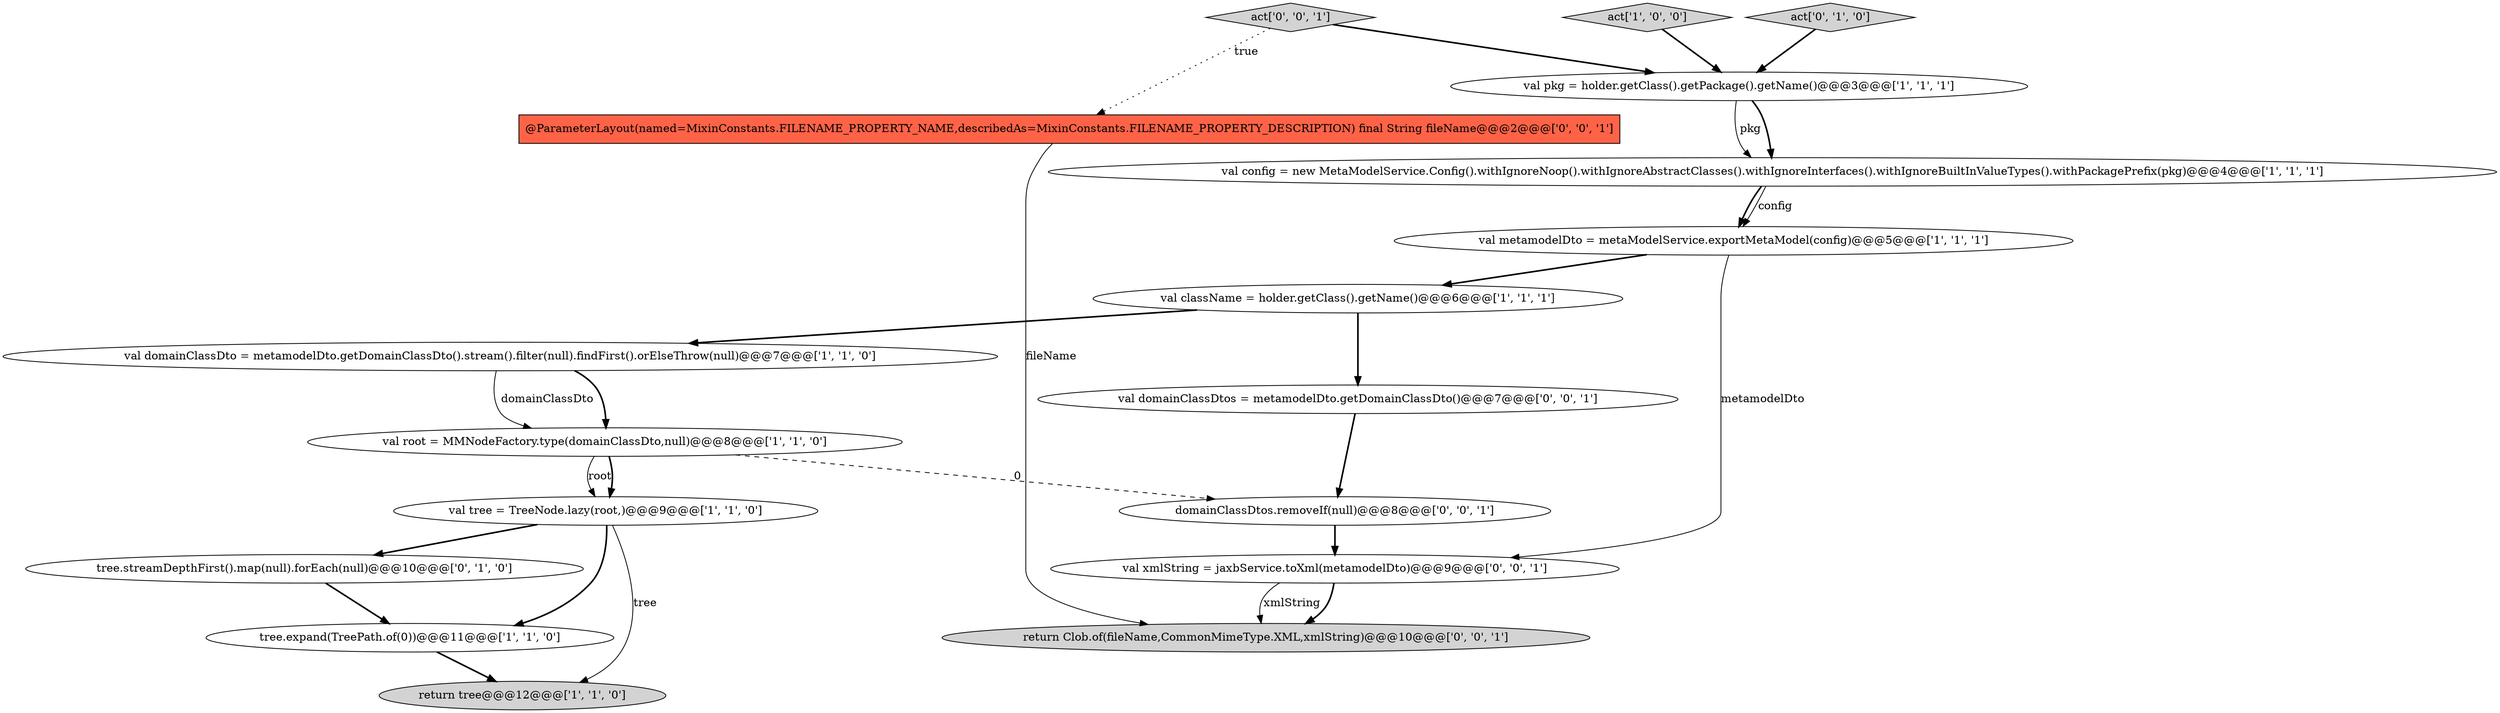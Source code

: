 digraph {
4 [style = filled, label = "tree.expand(TreePath.of(0))@@@11@@@['1', '1', '0']", fillcolor = white, shape = ellipse image = "AAA0AAABBB1BBB"];
1 [style = filled, label = "val pkg = holder.getClass().getPackage().getName()@@@3@@@['1', '1', '1']", fillcolor = white, shape = ellipse image = "AAA0AAABBB1BBB"];
15 [style = filled, label = "return Clob.of(fileName,CommonMimeType.XML,xmlString)@@@10@@@['0', '0', '1']", fillcolor = lightgray, shape = ellipse image = "AAA0AAABBB3BBB"];
16 [style = filled, label = "@ParameterLayout(named=MixinConstants.FILENAME_PROPERTY_NAME,describedAs=MixinConstants.FILENAME_PROPERTY_DESCRIPTION) final String fileName@@@2@@@['0', '0', '1']", fillcolor = tomato, shape = box image = "AAA0AAABBB3BBB"];
10 [style = filled, label = "act['0', '1', '0']", fillcolor = lightgray, shape = diamond image = "AAA0AAABBB2BBB"];
6 [style = filled, label = "val domainClassDto = metamodelDto.getDomainClassDto().stream().filter(null).findFirst().orElseThrow(null)@@@7@@@['1', '1', '0']", fillcolor = white, shape = ellipse image = "AAA0AAABBB1BBB"];
12 [style = filled, label = "act['0', '0', '1']", fillcolor = lightgray, shape = diamond image = "AAA0AAABBB3BBB"];
13 [style = filled, label = "val xmlString = jaxbService.toXml(metamodelDto)@@@9@@@['0', '0', '1']", fillcolor = white, shape = ellipse image = "AAA0AAABBB3BBB"];
2 [style = filled, label = "val metamodelDto = metaModelService.exportMetaModel(config)@@@5@@@['1', '1', '1']", fillcolor = white, shape = ellipse image = "AAA0AAABBB1BBB"];
5 [style = filled, label = "val config = new MetaModelService.Config().withIgnoreNoop().withIgnoreAbstractClasses().withIgnoreInterfaces().withIgnoreBuiltInValueTypes().withPackagePrefix(pkg)@@@4@@@['1', '1', '1']", fillcolor = white, shape = ellipse image = "AAA0AAABBB1BBB"];
7 [style = filled, label = "return tree@@@12@@@['1', '1', '0']", fillcolor = lightgray, shape = ellipse image = "AAA0AAABBB1BBB"];
0 [style = filled, label = "val tree = TreeNode.lazy(root,)@@@9@@@['1', '1', '0']", fillcolor = white, shape = ellipse image = "AAA0AAABBB1BBB"];
9 [style = filled, label = "act['1', '0', '0']", fillcolor = lightgray, shape = diamond image = "AAA0AAABBB1BBB"];
14 [style = filled, label = "val domainClassDtos = metamodelDto.getDomainClassDto()@@@7@@@['0', '0', '1']", fillcolor = white, shape = ellipse image = "AAA0AAABBB3BBB"];
17 [style = filled, label = "domainClassDtos.removeIf(null)@@@8@@@['0', '0', '1']", fillcolor = white, shape = ellipse image = "AAA0AAABBB3BBB"];
11 [style = filled, label = "tree.streamDepthFirst().map(null).forEach(null)@@@10@@@['0', '1', '0']", fillcolor = white, shape = ellipse image = "AAA1AAABBB2BBB"];
3 [style = filled, label = "val root = MMNodeFactory.type(domainClassDto,null)@@@8@@@['1', '1', '0']", fillcolor = white, shape = ellipse image = "AAA0AAABBB1BBB"];
8 [style = filled, label = "val className = holder.getClass().getName()@@@6@@@['1', '1', '1']", fillcolor = white, shape = ellipse image = "AAA0AAABBB1BBB"];
5->2 [style = bold, label=""];
14->17 [style = bold, label=""];
8->14 [style = bold, label=""];
11->4 [style = bold, label=""];
13->15 [style = bold, label=""];
3->17 [style = dashed, label="0"];
0->4 [style = bold, label=""];
4->7 [style = bold, label=""];
2->13 [style = solid, label="metamodelDto"];
3->0 [style = solid, label="root"];
12->16 [style = dotted, label="true"];
0->7 [style = solid, label="tree"];
12->1 [style = bold, label=""];
8->6 [style = bold, label=""];
0->11 [style = bold, label=""];
2->8 [style = bold, label=""];
16->15 [style = solid, label="fileName"];
10->1 [style = bold, label=""];
6->3 [style = solid, label="domainClassDto"];
17->13 [style = bold, label=""];
3->0 [style = bold, label=""];
6->3 [style = bold, label=""];
5->2 [style = solid, label="config"];
13->15 [style = solid, label="xmlString"];
9->1 [style = bold, label=""];
1->5 [style = solid, label="pkg"];
1->5 [style = bold, label=""];
}
